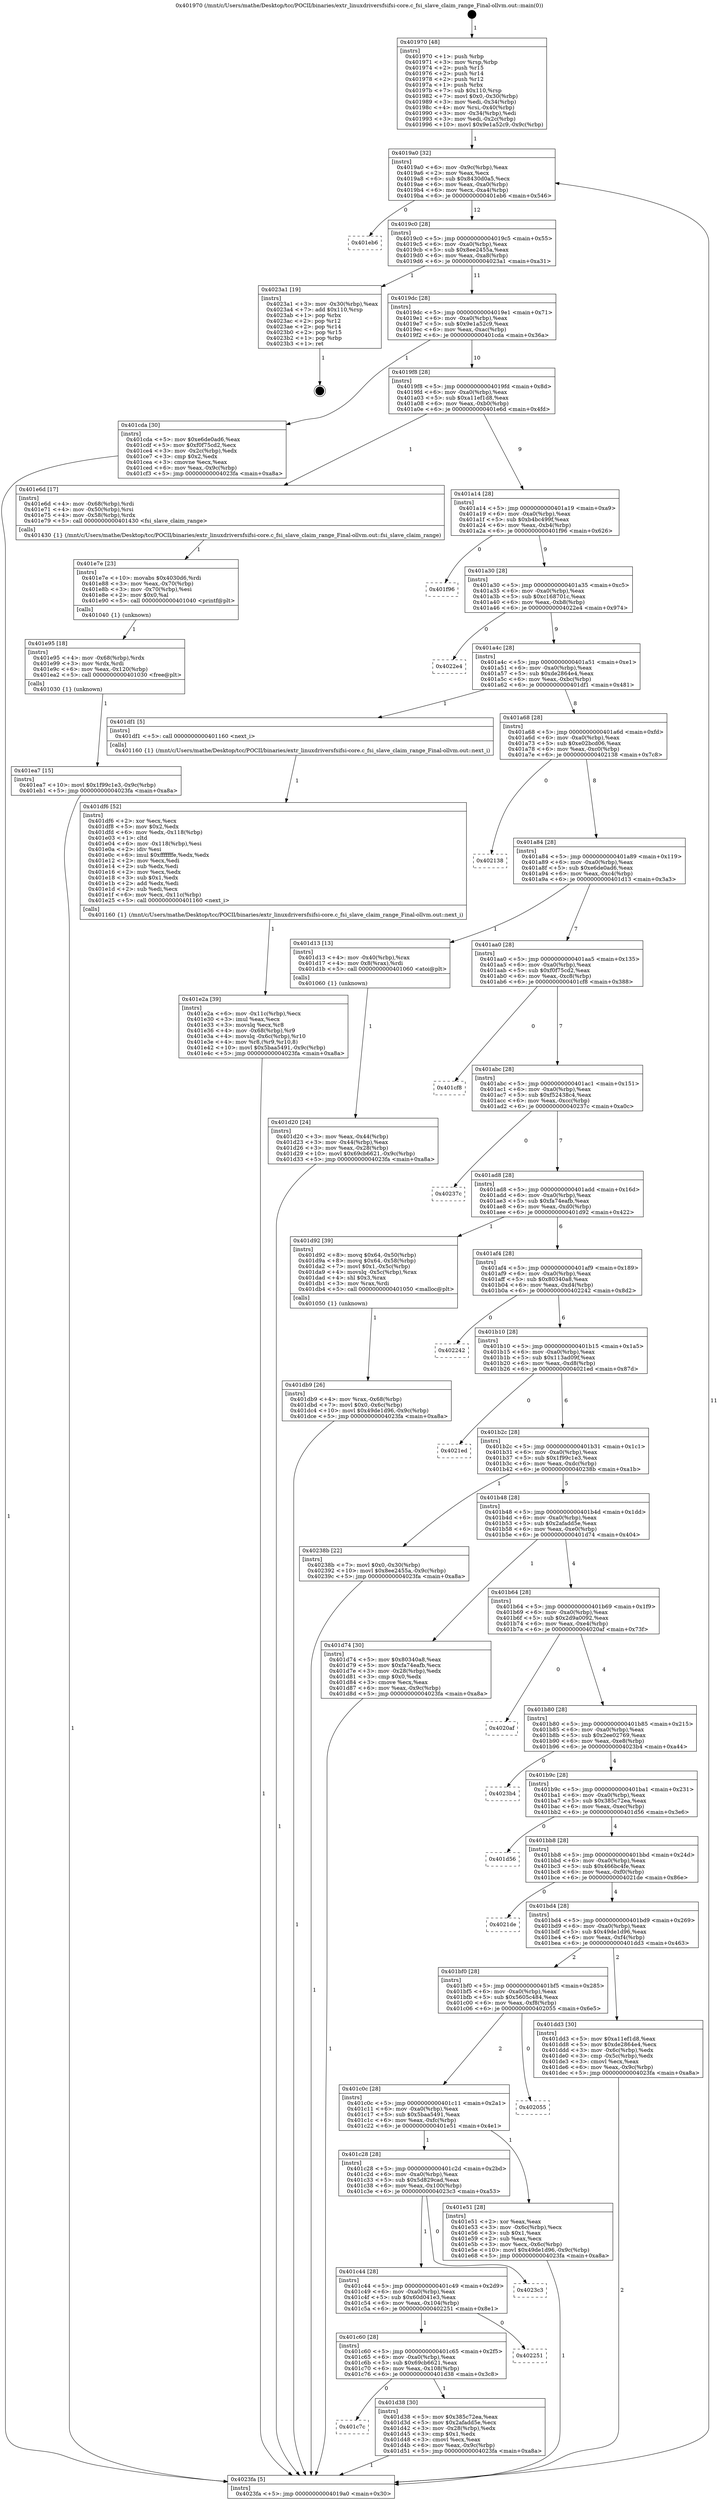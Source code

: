 digraph "0x401970" {
  label = "0x401970 (/mnt/c/Users/mathe/Desktop/tcc/POCII/binaries/extr_linuxdriversfsifsi-core.c_fsi_slave_claim_range_Final-ollvm.out::main(0))"
  labelloc = "t"
  node[shape=record]

  Entry [label="",width=0.3,height=0.3,shape=circle,fillcolor=black,style=filled]
  "0x4019a0" [label="{
     0x4019a0 [32]\l
     | [instrs]\l
     &nbsp;&nbsp;0x4019a0 \<+6\>: mov -0x9c(%rbp),%eax\l
     &nbsp;&nbsp;0x4019a6 \<+2\>: mov %eax,%ecx\l
     &nbsp;&nbsp;0x4019a8 \<+6\>: sub $0x8430d0a5,%ecx\l
     &nbsp;&nbsp;0x4019ae \<+6\>: mov %eax,-0xa0(%rbp)\l
     &nbsp;&nbsp;0x4019b4 \<+6\>: mov %ecx,-0xa4(%rbp)\l
     &nbsp;&nbsp;0x4019ba \<+6\>: je 0000000000401eb6 \<main+0x546\>\l
  }"]
  "0x401eb6" [label="{
     0x401eb6\l
  }", style=dashed]
  "0x4019c0" [label="{
     0x4019c0 [28]\l
     | [instrs]\l
     &nbsp;&nbsp;0x4019c0 \<+5\>: jmp 00000000004019c5 \<main+0x55\>\l
     &nbsp;&nbsp;0x4019c5 \<+6\>: mov -0xa0(%rbp),%eax\l
     &nbsp;&nbsp;0x4019cb \<+5\>: sub $0x8ee2455a,%eax\l
     &nbsp;&nbsp;0x4019d0 \<+6\>: mov %eax,-0xa8(%rbp)\l
     &nbsp;&nbsp;0x4019d6 \<+6\>: je 00000000004023a1 \<main+0xa31\>\l
  }"]
  Exit [label="",width=0.3,height=0.3,shape=circle,fillcolor=black,style=filled,peripheries=2]
  "0x4023a1" [label="{
     0x4023a1 [19]\l
     | [instrs]\l
     &nbsp;&nbsp;0x4023a1 \<+3\>: mov -0x30(%rbp),%eax\l
     &nbsp;&nbsp;0x4023a4 \<+7\>: add $0x110,%rsp\l
     &nbsp;&nbsp;0x4023ab \<+1\>: pop %rbx\l
     &nbsp;&nbsp;0x4023ac \<+2\>: pop %r12\l
     &nbsp;&nbsp;0x4023ae \<+2\>: pop %r14\l
     &nbsp;&nbsp;0x4023b0 \<+2\>: pop %r15\l
     &nbsp;&nbsp;0x4023b2 \<+1\>: pop %rbp\l
     &nbsp;&nbsp;0x4023b3 \<+1\>: ret\l
  }"]
  "0x4019dc" [label="{
     0x4019dc [28]\l
     | [instrs]\l
     &nbsp;&nbsp;0x4019dc \<+5\>: jmp 00000000004019e1 \<main+0x71\>\l
     &nbsp;&nbsp;0x4019e1 \<+6\>: mov -0xa0(%rbp),%eax\l
     &nbsp;&nbsp;0x4019e7 \<+5\>: sub $0x9e1a52c9,%eax\l
     &nbsp;&nbsp;0x4019ec \<+6\>: mov %eax,-0xac(%rbp)\l
     &nbsp;&nbsp;0x4019f2 \<+6\>: je 0000000000401cda \<main+0x36a\>\l
  }"]
  "0x401ea7" [label="{
     0x401ea7 [15]\l
     | [instrs]\l
     &nbsp;&nbsp;0x401ea7 \<+10\>: movl $0x1f99c1e3,-0x9c(%rbp)\l
     &nbsp;&nbsp;0x401eb1 \<+5\>: jmp 00000000004023fa \<main+0xa8a\>\l
  }"]
  "0x401cda" [label="{
     0x401cda [30]\l
     | [instrs]\l
     &nbsp;&nbsp;0x401cda \<+5\>: mov $0xe6de0ad6,%eax\l
     &nbsp;&nbsp;0x401cdf \<+5\>: mov $0xf0f75cd2,%ecx\l
     &nbsp;&nbsp;0x401ce4 \<+3\>: mov -0x2c(%rbp),%edx\l
     &nbsp;&nbsp;0x401ce7 \<+3\>: cmp $0x2,%edx\l
     &nbsp;&nbsp;0x401cea \<+3\>: cmovne %ecx,%eax\l
     &nbsp;&nbsp;0x401ced \<+6\>: mov %eax,-0x9c(%rbp)\l
     &nbsp;&nbsp;0x401cf3 \<+5\>: jmp 00000000004023fa \<main+0xa8a\>\l
  }"]
  "0x4019f8" [label="{
     0x4019f8 [28]\l
     | [instrs]\l
     &nbsp;&nbsp;0x4019f8 \<+5\>: jmp 00000000004019fd \<main+0x8d\>\l
     &nbsp;&nbsp;0x4019fd \<+6\>: mov -0xa0(%rbp),%eax\l
     &nbsp;&nbsp;0x401a03 \<+5\>: sub $0xa11ef1d8,%eax\l
     &nbsp;&nbsp;0x401a08 \<+6\>: mov %eax,-0xb0(%rbp)\l
     &nbsp;&nbsp;0x401a0e \<+6\>: je 0000000000401e6d \<main+0x4fd\>\l
  }"]
  "0x4023fa" [label="{
     0x4023fa [5]\l
     | [instrs]\l
     &nbsp;&nbsp;0x4023fa \<+5\>: jmp 00000000004019a0 \<main+0x30\>\l
  }"]
  "0x401970" [label="{
     0x401970 [48]\l
     | [instrs]\l
     &nbsp;&nbsp;0x401970 \<+1\>: push %rbp\l
     &nbsp;&nbsp;0x401971 \<+3\>: mov %rsp,%rbp\l
     &nbsp;&nbsp;0x401974 \<+2\>: push %r15\l
     &nbsp;&nbsp;0x401976 \<+2\>: push %r14\l
     &nbsp;&nbsp;0x401978 \<+2\>: push %r12\l
     &nbsp;&nbsp;0x40197a \<+1\>: push %rbx\l
     &nbsp;&nbsp;0x40197b \<+7\>: sub $0x110,%rsp\l
     &nbsp;&nbsp;0x401982 \<+7\>: movl $0x0,-0x30(%rbp)\l
     &nbsp;&nbsp;0x401989 \<+3\>: mov %edi,-0x34(%rbp)\l
     &nbsp;&nbsp;0x40198c \<+4\>: mov %rsi,-0x40(%rbp)\l
     &nbsp;&nbsp;0x401990 \<+3\>: mov -0x34(%rbp),%edi\l
     &nbsp;&nbsp;0x401993 \<+3\>: mov %edi,-0x2c(%rbp)\l
     &nbsp;&nbsp;0x401996 \<+10\>: movl $0x9e1a52c9,-0x9c(%rbp)\l
  }"]
  "0x401e95" [label="{
     0x401e95 [18]\l
     | [instrs]\l
     &nbsp;&nbsp;0x401e95 \<+4\>: mov -0x68(%rbp),%rdx\l
     &nbsp;&nbsp;0x401e99 \<+3\>: mov %rdx,%rdi\l
     &nbsp;&nbsp;0x401e9c \<+6\>: mov %eax,-0x120(%rbp)\l
     &nbsp;&nbsp;0x401ea2 \<+5\>: call 0000000000401030 \<free@plt\>\l
     | [calls]\l
     &nbsp;&nbsp;0x401030 \{1\} (unknown)\l
  }"]
  "0x401e6d" [label="{
     0x401e6d [17]\l
     | [instrs]\l
     &nbsp;&nbsp;0x401e6d \<+4\>: mov -0x68(%rbp),%rdi\l
     &nbsp;&nbsp;0x401e71 \<+4\>: mov -0x50(%rbp),%rsi\l
     &nbsp;&nbsp;0x401e75 \<+4\>: mov -0x58(%rbp),%rdx\l
     &nbsp;&nbsp;0x401e79 \<+5\>: call 0000000000401430 \<fsi_slave_claim_range\>\l
     | [calls]\l
     &nbsp;&nbsp;0x401430 \{1\} (/mnt/c/Users/mathe/Desktop/tcc/POCII/binaries/extr_linuxdriversfsifsi-core.c_fsi_slave_claim_range_Final-ollvm.out::fsi_slave_claim_range)\l
  }"]
  "0x401a14" [label="{
     0x401a14 [28]\l
     | [instrs]\l
     &nbsp;&nbsp;0x401a14 \<+5\>: jmp 0000000000401a19 \<main+0xa9\>\l
     &nbsp;&nbsp;0x401a19 \<+6\>: mov -0xa0(%rbp),%eax\l
     &nbsp;&nbsp;0x401a1f \<+5\>: sub $0xb4bc499f,%eax\l
     &nbsp;&nbsp;0x401a24 \<+6\>: mov %eax,-0xb4(%rbp)\l
     &nbsp;&nbsp;0x401a2a \<+6\>: je 0000000000401f96 \<main+0x626\>\l
  }"]
  "0x401e7e" [label="{
     0x401e7e [23]\l
     | [instrs]\l
     &nbsp;&nbsp;0x401e7e \<+10\>: movabs $0x4030d6,%rdi\l
     &nbsp;&nbsp;0x401e88 \<+3\>: mov %eax,-0x70(%rbp)\l
     &nbsp;&nbsp;0x401e8b \<+3\>: mov -0x70(%rbp),%esi\l
     &nbsp;&nbsp;0x401e8e \<+2\>: mov $0x0,%al\l
     &nbsp;&nbsp;0x401e90 \<+5\>: call 0000000000401040 \<printf@plt\>\l
     | [calls]\l
     &nbsp;&nbsp;0x401040 \{1\} (unknown)\l
  }"]
  "0x401f96" [label="{
     0x401f96\l
  }", style=dashed]
  "0x401a30" [label="{
     0x401a30 [28]\l
     | [instrs]\l
     &nbsp;&nbsp;0x401a30 \<+5\>: jmp 0000000000401a35 \<main+0xc5\>\l
     &nbsp;&nbsp;0x401a35 \<+6\>: mov -0xa0(%rbp),%eax\l
     &nbsp;&nbsp;0x401a3b \<+5\>: sub $0xc168701c,%eax\l
     &nbsp;&nbsp;0x401a40 \<+6\>: mov %eax,-0xb8(%rbp)\l
     &nbsp;&nbsp;0x401a46 \<+6\>: je 00000000004022e4 \<main+0x974\>\l
  }"]
  "0x401e2a" [label="{
     0x401e2a [39]\l
     | [instrs]\l
     &nbsp;&nbsp;0x401e2a \<+6\>: mov -0x11c(%rbp),%ecx\l
     &nbsp;&nbsp;0x401e30 \<+3\>: imul %eax,%ecx\l
     &nbsp;&nbsp;0x401e33 \<+3\>: movslq %ecx,%r8\l
     &nbsp;&nbsp;0x401e36 \<+4\>: mov -0x68(%rbp),%r9\l
     &nbsp;&nbsp;0x401e3a \<+4\>: movslq -0x6c(%rbp),%r10\l
     &nbsp;&nbsp;0x401e3e \<+4\>: mov %r8,(%r9,%r10,8)\l
     &nbsp;&nbsp;0x401e42 \<+10\>: movl $0x5baa5491,-0x9c(%rbp)\l
     &nbsp;&nbsp;0x401e4c \<+5\>: jmp 00000000004023fa \<main+0xa8a\>\l
  }"]
  "0x4022e4" [label="{
     0x4022e4\l
  }", style=dashed]
  "0x401a4c" [label="{
     0x401a4c [28]\l
     | [instrs]\l
     &nbsp;&nbsp;0x401a4c \<+5\>: jmp 0000000000401a51 \<main+0xe1\>\l
     &nbsp;&nbsp;0x401a51 \<+6\>: mov -0xa0(%rbp),%eax\l
     &nbsp;&nbsp;0x401a57 \<+5\>: sub $0xde2864e4,%eax\l
     &nbsp;&nbsp;0x401a5c \<+6\>: mov %eax,-0xbc(%rbp)\l
     &nbsp;&nbsp;0x401a62 \<+6\>: je 0000000000401df1 \<main+0x481\>\l
  }"]
  "0x401df6" [label="{
     0x401df6 [52]\l
     | [instrs]\l
     &nbsp;&nbsp;0x401df6 \<+2\>: xor %ecx,%ecx\l
     &nbsp;&nbsp;0x401df8 \<+5\>: mov $0x2,%edx\l
     &nbsp;&nbsp;0x401dfd \<+6\>: mov %edx,-0x118(%rbp)\l
     &nbsp;&nbsp;0x401e03 \<+1\>: cltd\l
     &nbsp;&nbsp;0x401e04 \<+6\>: mov -0x118(%rbp),%esi\l
     &nbsp;&nbsp;0x401e0a \<+2\>: idiv %esi\l
     &nbsp;&nbsp;0x401e0c \<+6\>: imul $0xfffffffe,%edx,%edx\l
     &nbsp;&nbsp;0x401e12 \<+2\>: mov %ecx,%edi\l
     &nbsp;&nbsp;0x401e14 \<+2\>: sub %edx,%edi\l
     &nbsp;&nbsp;0x401e16 \<+2\>: mov %ecx,%edx\l
     &nbsp;&nbsp;0x401e18 \<+3\>: sub $0x1,%edx\l
     &nbsp;&nbsp;0x401e1b \<+2\>: add %edx,%edi\l
     &nbsp;&nbsp;0x401e1d \<+2\>: sub %edi,%ecx\l
     &nbsp;&nbsp;0x401e1f \<+6\>: mov %ecx,-0x11c(%rbp)\l
     &nbsp;&nbsp;0x401e25 \<+5\>: call 0000000000401160 \<next_i\>\l
     | [calls]\l
     &nbsp;&nbsp;0x401160 \{1\} (/mnt/c/Users/mathe/Desktop/tcc/POCII/binaries/extr_linuxdriversfsifsi-core.c_fsi_slave_claim_range_Final-ollvm.out::next_i)\l
  }"]
  "0x401df1" [label="{
     0x401df1 [5]\l
     | [instrs]\l
     &nbsp;&nbsp;0x401df1 \<+5\>: call 0000000000401160 \<next_i\>\l
     | [calls]\l
     &nbsp;&nbsp;0x401160 \{1\} (/mnt/c/Users/mathe/Desktop/tcc/POCII/binaries/extr_linuxdriversfsifsi-core.c_fsi_slave_claim_range_Final-ollvm.out::next_i)\l
  }"]
  "0x401a68" [label="{
     0x401a68 [28]\l
     | [instrs]\l
     &nbsp;&nbsp;0x401a68 \<+5\>: jmp 0000000000401a6d \<main+0xfd\>\l
     &nbsp;&nbsp;0x401a6d \<+6\>: mov -0xa0(%rbp),%eax\l
     &nbsp;&nbsp;0x401a73 \<+5\>: sub $0xe02bcd06,%eax\l
     &nbsp;&nbsp;0x401a78 \<+6\>: mov %eax,-0xc0(%rbp)\l
     &nbsp;&nbsp;0x401a7e \<+6\>: je 0000000000402138 \<main+0x7c8\>\l
  }"]
  "0x401db9" [label="{
     0x401db9 [26]\l
     | [instrs]\l
     &nbsp;&nbsp;0x401db9 \<+4\>: mov %rax,-0x68(%rbp)\l
     &nbsp;&nbsp;0x401dbd \<+7\>: movl $0x0,-0x6c(%rbp)\l
     &nbsp;&nbsp;0x401dc4 \<+10\>: movl $0x49de1d96,-0x9c(%rbp)\l
     &nbsp;&nbsp;0x401dce \<+5\>: jmp 00000000004023fa \<main+0xa8a\>\l
  }"]
  "0x402138" [label="{
     0x402138\l
  }", style=dashed]
  "0x401a84" [label="{
     0x401a84 [28]\l
     | [instrs]\l
     &nbsp;&nbsp;0x401a84 \<+5\>: jmp 0000000000401a89 \<main+0x119\>\l
     &nbsp;&nbsp;0x401a89 \<+6\>: mov -0xa0(%rbp),%eax\l
     &nbsp;&nbsp;0x401a8f \<+5\>: sub $0xe6de0ad6,%eax\l
     &nbsp;&nbsp;0x401a94 \<+6\>: mov %eax,-0xc4(%rbp)\l
     &nbsp;&nbsp;0x401a9a \<+6\>: je 0000000000401d13 \<main+0x3a3\>\l
  }"]
  "0x401c7c" [label="{
     0x401c7c\l
  }", style=dashed]
  "0x401d13" [label="{
     0x401d13 [13]\l
     | [instrs]\l
     &nbsp;&nbsp;0x401d13 \<+4\>: mov -0x40(%rbp),%rax\l
     &nbsp;&nbsp;0x401d17 \<+4\>: mov 0x8(%rax),%rdi\l
     &nbsp;&nbsp;0x401d1b \<+5\>: call 0000000000401060 \<atoi@plt\>\l
     | [calls]\l
     &nbsp;&nbsp;0x401060 \{1\} (unknown)\l
  }"]
  "0x401aa0" [label="{
     0x401aa0 [28]\l
     | [instrs]\l
     &nbsp;&nbsp;0x401aa0 \<+5\>: jmp 0000000000401aa5 \<main+0x135\>\l
     &nbsp;&nbsp;0x401aa5 \<+6\>: mov -0xa0(%rbp),%eax\l
     &nbsp;&nbsp;0x401aab \<+5\>: sub $0xf0f75cd2,%eax\l
     &nbsp;&nbsp;0x401ab0 \<+6\>: mov %eax,-0xc8(%rbp)\l
     &nbsp;&nbsp;0x401ab6 \<+6\>: je 0000000000401cf8 \<main+0x388\>\l
  }"]
  "0x401d20" [label="{
     0x401d20 [24]\l
     | [instrs]\l
     &nbsp;&nbsp;0x401d20 \<+3\>: mov %eax,-0x44(%rbp)\l
     &nbsp;&nbsp;0x401d23 \<+3\>: mov -0x44(%rbp),%eax\l
     &nbsp;&nbsp;0x401d26 \<+3\>: mov %eax,-0x28(%rbp)\l
     &nbsp;&nbsp;0x401d29 \<+10\>: movl $0x69cb6621,-0x9c(%rbp)\l
     &nbsp;&nbsp;0x401d33 \<+5\>: jmp 00000000004023fa \<main+0xa8a\>\l
  }"]
  "0x401d38" [label="{
     0x401d38 [30]\l
     | [instrs]\l
     &nbsp;&nbsp;0x401d38 \<+5\>: mov $0x385c72ea,%eax\l
     &nbsp;&nbsp;0x401d3d \<+5\>: mov $0x2afadd5e,%ecx\l
     &nbsp;&nbsp;0x401d42 \<+3\>: mov -0x28(%rbp),%edx\l
     &nbsp;&nbsp;0x401d45 \<+3\>: cmp $0x1,%edx\l
     &nbsp;&nbsp;0x401d48 \<+3\>: cmovl %ecx,%eax\l
     &nbsp;&nbsp;0x401d4b \<+6\>: mov %eax,-0x9c(%rbp)\l
     &nbsp;&nbsp;0x401d51 \<+5\>: jmp 00000000004023fa \<main+0xa8a\>\l
  }"]
  "0x401cf8" [label="{
     0x401cf8\l
  }", style=dashed]
  "0x401abc" [label="{
     0x401abc [28]\l
     | [instrs]\l
     &nbsp;&nbsp;0x401abc \<+5\>: jmp 0000000000401ac1 \<main+0x151\>\l
     &nbsp;&nbsp;0x401ac1 \<+6\>: mov -0xa0(%rbp),%eax\l
     &nbsp;&nbsp;0x401ac7 \<+5\>: sub $0xf52438c4,%eax\l
     &nbsp;&nbsp;0x401acc \<+6\>: mov %eax,-0xcc(%rbp)\l
     &nbsp;&nbsp;0x401ad2 \<+6\>: je 000000000040237c \<main+0xa0c\>\l
  }"]
  "0x401c60" [label="{
     0x401c60 [28]\l
     | [instrs]\l
     &nbsp;&nbsp;0x401c60 \<+5\>: jmp 0000000000401c65 \<main+0x2f5\>\l
     &nbsp;&nbsp;0x401c65 \<+6\>: mov -0xa0(%rbp),%eax\l
     &nbsp;&nbsp;0x401c6b \<+5\>: sub $0x69cb6621,%eax\l
     &nbsp;&nbsp;0x401c70 \<+6\>: mov %eax,-0x108(%rbp)\l
     &nbsp;&nbsp;0x401c76 \<+6\>: je 0000000000401d38 \<main+0x3c8\>\l
  }"]
  "0x40237c" [label="{
     0x40237c\l
  }", style=dashed]
  "0x401ad8" [label="{
     0x401ad8 [28]\l
     | [instrs]\l
     &nbsp;&nbsp;0x401ad8 \<+5\>: jmp 0000000000401add \<main+0x16d\>\l
     &nbsp;&nbsp;0x401add \<+6\>: mov -0xa0(%rbp),%eax\l
     &nbsp;&nbsp;0x401ae3 \<+5\>: sub $0xfa74eafb,%eax\l
     &nbsp;&nbsp;0x401ae8 \<+6\>: mov %eax,-0xd0(%rbp)\l
     &nbsp;&nbsp;0x401aee \<+6\>: je 0000000000401d92 \<main+0x422\>\l
  }"]
  "0x402251" [label="{
     0x402251\l
  }", style=dashed]
  "0x401d92" [label="{
     0x401d92 [39]\l
     | [instrs]\l
     &nbsp;&nbsp;0x401d92 \<+8\>: movq $0x64,-0x50(%rbp)\l
     &nbsp;&nbsp;0x401d9a \<+8\>: movq $0x64,-0x58(%rbp)\l
     &nbsp;&nbsp;0x401da2 \<+7\>: movl $0x1,-0x5c(%rbp)\l
     &nbsp;&nbsp;0x401da9 \<+4\>: movslq -0x5c(%rbp),%rax\l
     &nbsp;&nbsp;0x401dad \<+4\>: shl $0x3,%rax\l
     &nbsp;&nbsp;0x401db1 \<+3\>: mov %rax,%rdi\l
     &nbsp;&nbsp;0x401db4 \<+5\>: call 0000000000401050 \<malloc@plt\>\l
     | [calls]\l
     &nbsp;&nbsp;0x401050 \{1\} (unknown)\l
  }"]
  "0x401af4" [label="{
     0x401af4 [28]\l
     | [instrs]\l
     &nbsp;&nbsp;0x401af4 \<+5\>: jmp 0000000000401af9 \<main+0x189\>\l
     &nbsp;&nbsp;0x401af9 \<+6\>: mov -0xa0(%rbp),%eax\l
     &nbsp;&nbsp;0x401aff \<+5\>: sub $0x80340a8,%eax\l
     &nbsp;&nbsp;0x401b04 \<+6\>: mov %eax,-0xd4(%rbp)\l
     &nbsp;&nbsp;0x401b0a \<+6\>: je 0000000000402242 \<main+0x8d2\>\l
  }"]
  "0x401c44" [label="{
     0x401c44 [28]\l
     | [instrs]\l
     &nbsp;&nbsp;0x401c44 \<+5\>: jmp 0000000000401c49 \<main+0x2d9\>\l
     &nbsp;&nbsp;0x401c49 \<+6\>: mov -0xa0(%rbp),%eax\l
     &nbsp;&nbsp;0x401c4f \<+5\>: sub $0x60d041e3,%eax\l
     &nbsp;&nbsp;0x401c54 \<+6\>: mov %eax,-0x104(%rbp)\l
     &nbsp;&nbsp;0x401c5a \<+6\>: je 0000000000402251 \<main+0x8e1\>\l
  }"]
  "0x402242" [label="{
     0x402242\l
  }", style=dashed]
  "0x401b10" [label="{
     0x401b10 [28]\l
     | [instrs]\l
     &nbsp;&nbsp;0x401b10 \<+5\>: jmp 0000000000401b15 \<main+0x1a5\>\l
     &nbsp;&nbsp;0x401b15 \<+6\>: mov -0xa0(%rbp),%eax\l
     &nbsp;&nbsp;0x401b1b \<+5\>: sub $0x113ad09f,%eax\l
     &nbsp;&nbsp;0x401b20 \<+6\>: mov %eax,-0xd8(%rbp)\l
     &nbsp;&nbsp;0x401b26 \<+6\>: je 00000000004021ed \<main+0x87d\>\l
  }"]
  "0x4023c3" [label="{
     0x4023c3\l
  }", style=dashed]
  "0x4021ed" [label="{
     0x4021ed\l
  }", style=dashed]
  "0x401b2c" [label="{
     0x401b2c [28]\l
     | [instrs]\l
     &nbsp;&nbsp;0x401b2c \<+5\>: jmp 0000000000401b31 \<main+0x1c1\>\l
     &nbsp;&nbsp;0x401b31 \<+6\>: mov -0xa0(%rbp),%eax\l
     &nbsp;&nbsp;0x401b37 \<+5\>: sub $0x1f99c1e3,%eax\l
     &nbsp;&nbsp;0x401b3c \<+6\>: mov %eax,-0xdc(%rbp)\l
     &nbsp;&nbsp;0x401b42 \<+6\>: je 000000000040238b \<main+0xa1b\>\l
  }"]
  "0x401c28" [label="{
     0x401c28 [28]\l
     | [instrs]\l
     &nbsp;&nbsp;0x401c28 \<+5\>: jmp 0000000000401c2d \<main+0x2bd\>\l
     &nbsp;&nbsp;0x401c2d \<+6\>: mov -0xa0(%rbp),%eax\l
     &nbsp;&nbsp;0x401c33 \<+5\>: sub $0x5d829cad,%eax\l
     &nbsp;&nbsp;0x401c38 \<+6\>: mov %eax,-0x100(%rbp)\l
     &nbsp;&nbsp;0x401c3e \<+6\>: je 00000000004023c3 \<main+0xa53\>\l
  }"]
  "0x40238b" [label="{
     0x40238b [22]\l
     | [instrs]\l
     &nbsp;&nbsp;0x40238b \<+7\>: movl $0x0,-0x30(%rbp)\l
     &nbsp;&nbsp;0x402392 \<+10\>: movl $0x8ee2455a,-0x9c(%rbp)\l
     &nbsp;&nbsp;0x40239c \<+5\>: jmp 00000000004023fa \<main+0xa8a\>\l
  }"]
  "0x401b48" [label="{
     0x401b48 [28]\l
     | [instrs]\l
     &nbsp;&nbsp;0x401b48 \<+5\>: jmp 0000000000401b4d \<main+0x1dd\>\l
     &nbsp;&nbsp;0x401b4d \<+6\>: mov -0xa0(%rbp),%eax\l
     &nbsp;&nbsp;0x401b53 \<+5\>: sub $0x2afadd5e,%eax\l
     &nbsp;&nbsp;0x401b58 \<+6\>: mov %eax,-0xe0(%rbp)\l
     &nbsp;&nbsp;0x401b5e \<+6\>: je 0000000000401d74 \<main+0x404\>\l
  }"]
  "0x401e51" [label="{
     0x401e51 [28]\l
     | [instrs]\l
     &nbsp;&nbsp;0x401e51 \<+2\>: xor %eax,%eax\l
     &nbsp;&nbsp;0x401e53 \<+3\>: mov -0x6c(%rbp),%ecx\l
     &nbsp;&nbsp;0x401e56 \<+3\>: sub $0x1,%eax\l
     &nbsp;&nbsp;0x401e59 \<+2\>: sub %eax,%ecx\l
     &nbsp;&nbsp;0x401e5b \<+3\>: mov %ecx,-0x6c(%rbp)\l
     &nbsp;&nbsp;0x401e5e \<+10\>: movl $0x49de1d96,-0x9c(%rbp)\l
     &nbsp;&nbsp;0x401e68 \<+5\>: jmp 00000000004023fa \<main+0xa8a\>\l
  }"]
  "0x401d74" [label="{
     0x401d74 [30]\l
     | [instrs]\l
     &nbsp;&nbsp;0x401d74 \<+5\>: mov $0x80340a8,%eax\l
     &nbsp;&nbsp;0x401d79 \<+5\>: mov $0xfa74eafb,%ecx\l
     &nbsp;&nbsp;0x401d7e \<+3\>: mov -0x28(%rbp),%edx\l
     &nbsp;&nbsp;0x401d81 \<+3\>: cmp $0x0,%edx\l
     &nbsp;&nbsp;0x401d84 \<+3\>: cmove %ecx,%eax\l
     &nbsp;&nbsp;0x401d87 \<+6\>: mov %eax,-0x9c(%rbp)\l
     &nbsp;&nbsp;0x401d8d \<+5\>: jmp 00000000004023fa \<main+0xa8a\>\l
  }"]
  "0x401b64" [label="{
     0x401b64 [28]\l
     | [instrs]\l
     &nbsp;&nbsp;0x401b64 \<+5\>: jmp 0000000000401b69 \<main+0x1f9\>\l
     &nbsp;&nbsp;0x401b69 \<+6\>: mov -0xa0(%rbp),%eax\l
     &nbsp;&nbsp;0x401b6f \<+5\>: sub $0x2d9a0092,%eax\l
     &nbsp;&nbsp;0x401b74 \<+6\>: mov %eax,-0xe4(%rbp)\l
     &nbsp;&nbsp;0x401b7a \<+6\>: je 00000000004020af \<main+0x73f\>\l
  }"]
  "0x401c0c" [label="{
     0x401c0c [28]\l
     | [instrs]\l
     &nbsp;&nbsp;0x401c0c \<+5\>: jmp 0000000000401c11 \<main+0x2a1\>\l
     &nbsp;&nbsp;0x401c11 \<+6\>: mov -0xa0(%rbp),%eax\l
     &nbsp;&nbsp;0x401c17 \<+5\>: sub $0x5baa5491,%eax\l
     &nbsp;&nbsp;0x401c1c \<+6\>: mov %eax,-0xfc(%rbp)\l
     &nbsp;&nbsp;0x401c22 \<+6\>: je 0000000000401e51 \<main+0x4e1\>\l
  }"]
  "0x4020af" [label="{
     0x4020af\l
  }", style=dashed]
  "0x401b80" [label="{
     0x401b80 [28]\l
     | [instrs]\l
     &nbsp;&nbsp;0x401b80 \<+5\>: jmp 0000000000401b85 \<main+0x215\>\l
     &nbsp;&nbsp;0x401b85 \<+6\>: mov -0xa0(%rbp),%eax\l
     &nbsp;&nbsp;0x401b8b \<+5\>: sub $0x2ee02769,%eax\l
     &nbsp;&nbsp;0x401b90 \<+6\>: mov %eax,-0xe8(%rbp)\l
     &nbsp;&nbsp;0x401b96 \<+6\>: je 00000000004023b4 \<main+0xa44\>\l
  }"]
  "0x402055" [label="{
     0x402055\l
  }", style=dashed]
  "0x4023b4" [label="{
     0x4023b4\l
  }", style=dashed]
  "0x401b9c" [label="{
     0x401b9c [28]\l
     | [instrs]\l
     &nbsp;&nbsp;0x401b9c \<+5\>: jmp 0000000000401ba1 \<main+0x231\>\l
     &nbsp;&nbsp;0x401ba1 \<+6\>: mov -0xa0(%rbp),%eax\l
     &nbsp;&nbsp;0x401ba7 \<+5\>: sub $0x385c72ea,%eax\l
     &nbsp;&nbsp;0x401bac \<+6\>: mov %eax,-0xec(%rbp)\l
     &nbsp;&nbsp;0x401bb2 \<+6\>: je 0000000000401d56 \<main+0x3e6\>\l
  }"]
  "0x401bf0" [label="{
     0x401bf0 [28]\l
     | [instrs]\l
     &nbsp;&nbsp;0x401bf0 \<+5\>: jmp 0000000000401bf5 \<main+0x285\>\l
     &nbsp;&nbsp;0x401bf5 \<+6\>: mov -0xa0(%rbp),%eax\l
     &nbsp;&nbsp;0x401bfb \<+5\>: sub $0x5605c484,%eax\l
     &nbsp;&nbsp;0x401c00 \<+6\>: mov %eax,-0xf8(%rbp)\l
     &nbsp;&nbsp;0x401c06 \<+6\>: je 0000000000402055 \<main+0x6e5\>\l
  }"]
  "0x401d56" [label="{
     0x401d56\l
  }", style=dashed]
  "0x401bb8" [label="{
     0x401bb8 [28]\l
     | [instrs]\l
     &nbsp;&nbsp;0x401bb8 \<+5\>: jmp 0000000000401bbd \<main+0x24d\>\l
     &nbsp;&nbsp;0x401bbd \<+6\>: mov -0xa0(%rbp),%eax\l
     &nbsp;&nbsp;0x401bc3 \<+5\>: sub $0x466bc4fe,%eax\l
     &nbsp;&nbsp;0x401bc8 \<+6\>: mov %eax,-0xf0(%rbp)\l
     &nbsp;&nbsp;0x401bce \<+6\>: je 00000000004021de \<main+0x86e\>\l
  }"]
  "0x401dd3" [label="{
     0x401dd3 [30]\l
     | [instrs]\l
     &nbsp;&nbsp;0x401dd3 \<+5\>: mov $0xa11ef1d8,%eax\l
     &nbsp;&nbsp;0x401dd8 \<+5\>: mov $0xde2864e4,%ecx\l
     &nbsp;&nbsp;0x401ddd \<+3\>: mov -0x6c(%rbp),%edx\l
     &nbsp;&nbsp;0x401de0 \<+3\>: cmp -0x5c(%rbp),%edx\l
     &nbsp;&nbsp;0x401de3 \<+3\>: cmovl %ecx,%eax\l
     &nbsp;&nbsp;0x401de6 \<+6\>: mov %eax,-0x9c(%rbp)\l
     &nbsp;&nbsp;0x401dec \<+5\>: jmp 00000000004023fa \<main+0xa8a\>\l
  }"]
  "0x4021de" [label="{
     0x4021de\l
  }", style=dashed]
  "0x401bd4" [label="{
     0x401bd4 [28]\l
     | [instrs]\l
     &nbsp;&nbsp;0x401bd4 \<+5\>: jmp 0000000000401bd9 \<main+0x269\>\l
     &nbsp;&nbsp;0x401bd9 \<+6\>: mov -0xa0(%rbp),%eax\l
     &nbsp;&nbsp;0x401bdf \<+5\>: sub $0x49de1d96,%eax\l
     &nbsp;&nbsp;0x401be4 \<+6\>: mov %eax,-0xf4(%rbp)\l
     &nbsp;&nbsp;0x401bea \<+6\>: je 0000000000401dd3 \<main+0x463\>\l
  }"]
  Entry -> "0x401970" [label=" 1"]
  "0x4019a0" -> "0x401eb6" [label=" 0"]
  "0x4019a0" -> "0x4019c0" [label=" 12"]
  "0x4023a1" -> Exit [label=" 1"]
  "0x4019c0" -> "0x4023a1" [label=" 1"]
  "0x4019c0" -> "0x4019dc" [label=" 11"]
  "0x40238b" -> "0x4023fa" [label=" 1"]
  "0x4019dc" -> "0x401cda" [label=" 1"]
  "0x4019dc" -> "0x4019f8" [label=" 10"]
  "0x401cda" -> "0x4023fa" [label=" 1"]
  "0x401970" -> "0x4019a0" [label=" 1"]
  "0x4023fa" -> "0x4019a0" [label=" 11"]
  "0x401ea7" -> "0x4023fa" [label=" 1"]
  "0x4019f8" -> "0x401e6d" [label=" 1"]
  "0x4019f8" -> "0x401a14" [label=" 9"]
  "0x401e95" -> "0x401ea7" [label=" 1"]
  "0x401a14" -> "0x401f96" [label=" 0"]
  "0x401a14" -> "0x401a30" [label=" 9"]
  "0x401e7e" -> "0x401e95" [label=" 1"]
  "0x401a30" -> "0x4022e4" [label=" 0"]
  "0x401a30" -> "0x401a4c" [label=" 9"]
  "0x401e6d" -> "0x401e7e" [label=" 1"]
  "0x401a4c" -> "0x401df1" [label=" 1"]
  "0x401a4c" -> "0x401a68" [label=" 8"]
  "0x401e51" -> "0x4023fa" [label=" 1"]
  "0x401a68" -> "0x402138" [label=" 0"]
  "0x401a68" -> "0x401a84" [label=" 8"]
  "0x401e2a" -> "0x4023fa" [label=" 1"]
  "0x401a84" -> "0x401d13" [label=" 1"]
  "0x401a84" -> "0x401aa0" [label=" 7"]
  "0x401d13" -> "0x401d20" [label=" 1"]
  "0x401d20" -> "0x4023fa" [label=" 1"]
  "0x401df6" -> "0x401e2a" [label=" 1"]
  "0x401aa0" -> "0x401cf8" [label=" 0"]
  "0x401aa0" -> "0x401abc" [label=" 7"]
  "0x401df1" -> "0x401df6" [label=" 1"]
  "0x401abc" -> "0x40237c" [label=" 0"]
  "0x401abc" -> "0x401ad8" [label=" 7"]
  "0x401db9" -> "0x4023fa" [label=" 1"]
  "0x401ad8" -> "0x401d92" [label=" 1"]
  "0x401ad8" -> "0x401af4" [label=" 6"]
  "0x401d92" -> "0x401db9" [label=" 1"]
  "0x401af4" -> "0x402242" [label=" 0"]
  "0x401af4" -> "0x401b10" [label=" 6"]
  "0x401d38" -> "0x4023fa" [label=" 1"]
  "0x401b10" -> "0x4021ed" [label=" 0"]
  "0x401b10" -> "0x401b2c" [label=" 6"]
  "0x401c60" -> "0x401c7c" [label=" 0"]
  "0x401b2c" -> "0x40238b" [label=" 1"]
  "0x401b2c" -> "0x401b48" [label=" 5"]
  "0x401dd3" -> "0x4023fa" [label=" 2"]
  "0x401b48" -> "0x401d74" [label=" 1"]
  "0x401b48" -> "0x401b64" [label=" 4"]
  "0x401c44" -> "0x401c60" [label=" 1"]
  "0x401b64" -> "0x4020af" [label=" 0"]
  "0x401b64" -> "0x401b80" [label=" 4"]
  "0x401d74" -> "0x4023fa" [label=" 1"]
  "0x401b80" -> "0x4023b4" [label=" 0"]
  "0x401b80" -> "0x401b9c" [label=" 4"]
  "0x401c28" -> "0x401c44" [label=" 1"]
  "0x401b9c" -> "0x401d56" [label=" 0"]
  "0x401b9c" -> "0x401bb8" [label=" 4"]
  "0x401c60" -> "0x401d38" [label=" 1"]
  "0x401bb8" -> "0x4021de" [label=" 0"]
  "0x401bb8" -> "0x401bd4" [label=" 4"]
  "0x401c0c" -> "0x401c28" [label=" 1"]
  "0x401bd4" -> "0x401dd3" [label=" 2"]
  "0x401bd4" -> "0x401bf0" [label=" 2"]
  "0x401c28" -> "0x4023c3" [label=" 0"]
  "0x401bf0" -> "0x402055" [label=" 0"]
  "0x401bf0" -> "0x401c0c" [label=" 2"]
  "0x401c44" -> "0x402251" [label=" 0"]
  "0x401c0c" -> "0x401e51" [label=" 1"]
}
